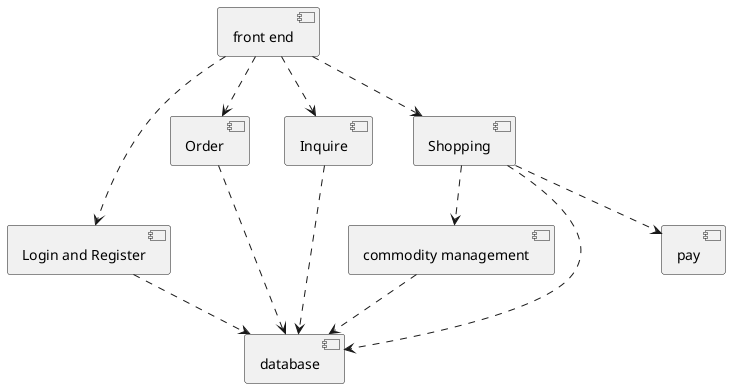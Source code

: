 @startuml shopping
[front end] as Front_end
[Login and Register] as Li
[Order] as Order
[Inquire] as Inquire
[Shopping] as Shopping
[commodity management] as Management
[database] as Database
[pay] as Pay

Front_end ..> Li
Front_end ..> Inquire
Front_end ..> Shopping
Front_end ..> Order


Shopping ..> Pay
Shopping ..> Management

Li ..> Database
Inquire ..> Database
Shopping ..> Database
Management ..> Database
Order ..> Database

@enduml